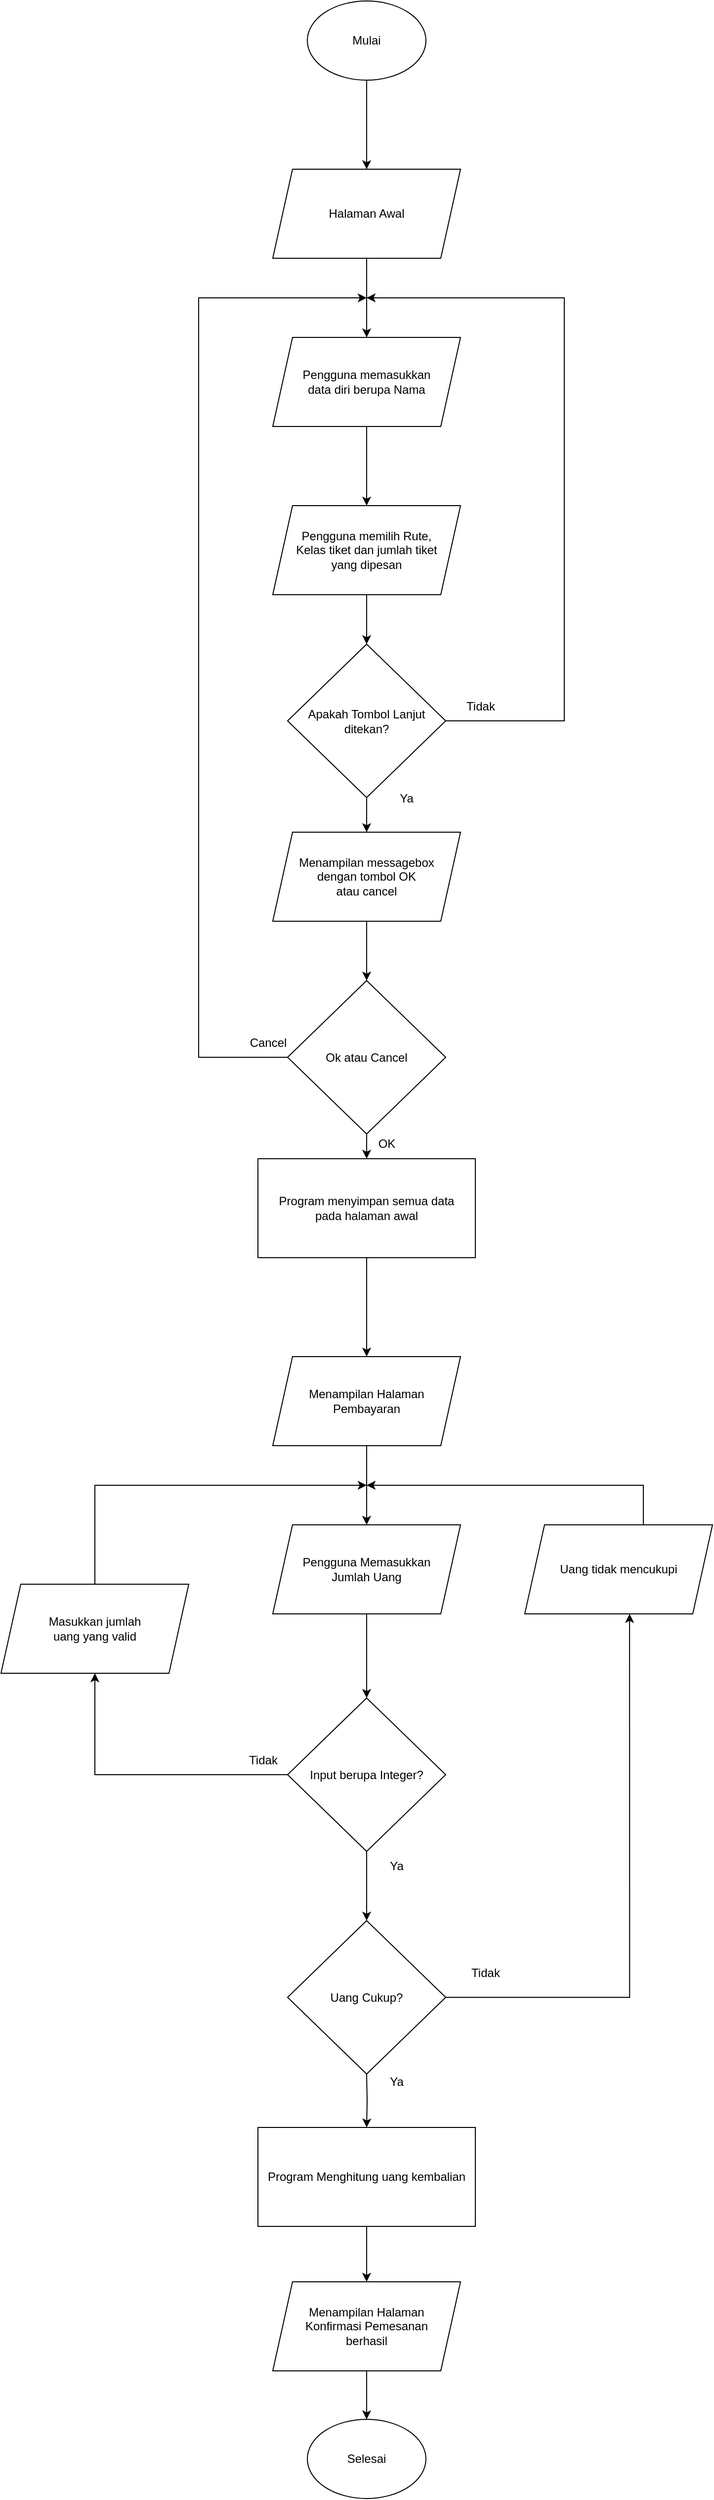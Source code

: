 <mxfile version="24.3.1" type="device">
  <diagram id="C5RBs43oDa-KdzZeNtuy" name="Page-1">
    <mxGraphModel dx="1318" dy="1767" grid="1" gridSize="10" guides="1" tooltips="1" connect="1" arrows="1" fold="1" page="1" pageScale="1" pageWidth="827" pageHeight="1169" math="0" shadow="0">
      <root>
        <mxCell id="WIyWlLk6GJQsqaUBKTNV-0" />
        <mxCell id="WIyWlLk6GJQsqaUBKTNV-1" parent="WIyWlLk6GJQsqaUBKTNV-0" />
        <mxCell id="qooZsIYU2UdWdq-zRQ_D-87" value="" style="edgeStyle=orthogonalEdgeStyle;rounded=0;orthogonalLoop=1;jettySize=auto;html=1;" edge="1" parent="WIyWlLk6GJQsqaUBKTNV-1" source="qooZsIYU2UdWdq-zRQ_D-85" target="qooZsIYU2UdWdq-zRQ_D-86">
          <mxGeometry relative="1" as="geometry" />
        </mxCell>
        <mxCell id="qooZsIYU2UdWdq-zRQ_D-85" value="Mulai" style="ellipse;whiteSpace=wrap;html=1;" vertex="1" parent="WIyWlLk6GJQsqaUBKTNV-1">
          <mxGeometry x="780" y="-40" width="120" height="80" as="geometry" />
        </mxCell>
        <mxCell id="qooZsIYU2UdWdq-zRQ_D-90" value="" style="edgeStyle=orthogonalEdgeStyle;rounded=0;orthogonalLoop=1;jettySize=auto;html=1;" edge="1" parent="WIyWlLk6GJQsqaUBKTNV-1" source="qooZsIYU2UdWdq-zRQ_D-86" target="qooZsIYU2UdWdq-zRQ_D-89">
          <mxGeometry relative="1" as="geometry" />
        </mxCell>
        <mxCell id="qooZsIYU2UdWdq-zRQ_D-86" value="Halaman Awal" style="shape=parallelogram;perimeter=parallelogramPerimeter;whiteSpace=wrap;html=1;fixedSize=1;" vertex="1" parent="WIyWlLk6GJQsqaUBKTNV-1">
          <mxGeometry x="745" y="130" width="190" height="90" as="geometry" />
        </mxCell>
        <mxCell id="qooZsIYU2UdWdq-zRQ_D-94" value="" style="edgeStyle=orthogonalEdgeStyle;rounded=0;orthogonalLoop=1;jettySize=auto;html=1;" edge="1" parent="WIyWlLk6GJQsqaUBKTNV-1" source="qooZsIYU2UdWdq-zRQ_D-89" target="qooZsIYU2UdWdq-zRQ_D-93">
          <mxGeometry relative="1" as="geometry" />
        </mxCell>
        <mxCell id="qooZsIYU2UdWdq-zRQ_D-89" value="&lt;div&gt;Pengguna memasukkan&lt;/div&gt;&lt;div&gt;data diri berupa Nama&lt;br&gt;&lt;/div&gt;" style="shape=parallelogram;perimeter=parallelogramPerimeter;whiteSpace=wrap;html=1;fixedSize=1;" vertex="1" parent="WIyWlLk6GJQsqaUBKTNV-1">
          <mxGeometry x="745" y="300" width="190" height="90" as="geometry" />
        </mxCell>
        <mxCell id="qooZsIYU2UdWdq-zRQ_D-98" value="" style="edgeStyle=orthogonalEdgeStyle;rounded=0;orthogonalLoop=1;jettySize=auto;html=1;" edge="1" parent="WIyWlLk6GJQsqaUBKTNV-1" source="qooZsIYU2UdWdq-zRQ_D-93" target="qooZsIYU2UdWdq-zRQ_D-97">
          <mxGeometry relative="1" as="geometry" />
        </mxCell>
        <mxCell id="qooZsIYU2UdWdq-zRQ_D-93" value="&lt;div&gt;Pengguna memilih Rute,&lt;br&gt;&lt;/div&gt;&lt;div&gt;Kelas tiket dan jumlah tiket&lt;/div&gt;&lt;div&gt;yang dipesan&lt;br&gt;&lt;/div&gt;" style="shape=parallelogram;perimeter=parallelogramPerimeter;whiteSpace=wrap;html=1;fixedSize=1;" vertex="1" parent="WIyWlLk6GJQsqaUBKTNV-1">
          <mxGeometry x="745" y="470" width="190" height="90" as="geometry" />
        </mxCell>
        <mxCell id="qooZsIYU2UdWdq-zRQ_D-100" value="" style="edgeStyle=orthogonalEdgeStyle;rounded=0;orthogonalLoop=1;jettySize=auto;html=1;" edge="1" parent="WIyWlLk6GJQsqaUBKTNV-1" source="qooZsIYU2UdWdq-zRQ_D-97">
          <mxGeometry relative="1" as="geometry">
            <mxPoint x="840" y="800" as="targetPoint" />
          </mxGeometry>
        </mxCell>
        <mxCell id="qooZsIYU2UdWdq-zRQ_D-104" style="edgeStyle=orthogonalEdgeStyle;rounded=0;orthogonalLoop=1;jettySize=auto;html=1;" edge="1" parent="WIyWlLk6GJQsqaUBKTNV-1">
          <mxGeometry relative="1" as="geometry">
            <mxPoint x="840" y="260" as="targetPoint" />
            <mxPoint x="890" y="687.5" as="sourcePoint" />
            <Array as="points">
              <mxPoint x="1040" y="688" />
              <mxPoint x="1040" y="260" />
              <mxPoint x="940" y="260" />
            </Array>
          </mxGeometry>
        </mxCell>
        <mxCell id="qooZsIYU2UdWdq-zRQ_D-97" value="&lt;div&gt;Apakah Tombol Lanjut&lt;/div&gt;&lt;div&gt;ditekan?&lt;br&gt;&lt;/div&gt;" style="rhombus;whiteSpace=wrap;html=1;" vertex="1" parent="WIyWlLk6GJQsqaUBKTNV-1">
          <mxGeometry x="760" y="610" width="160" height="155" as="geometry" />
        </mxCell>
        <mxCell id="qooZsIYU2UdWdq-zRQ_D-103" value="" style="edgeStyle=orthogonalEdgeStyle;rounded=0;orthogonalLoop=1;jettySize=auto;html=1;" edge="1" parent="WIyWlLk6GJQsqaUBKTNV-1" source="qooZsIYU2UdWdq-zRQ_D-101">
          <mxGeometry relative="1" as="geometry">
            <mxPoint x="840" y="950" as="targetPoint" />
          </mxGeometry>
        </mxCell>
        <mxCell id="qooZsIYU2UdWdq-zRQ_D-101" value="&lt;div&gt;Menampilan messagebox&lt;/div&gt;&lt;div&gt;dengan tombol OK&lt;/div&gt;&lt;div&gt;atau cancel&lt;br&gt;&lt;/div&gt;" style="shape=parallelogram;perimeter=parallelogramPerimeter;whiteSpace=wrap;html=1;fixedSize=1;" vertex="1" parent="WIyWlLk6GJQsqaUBKTNV-1">
          <mxGeometry x="745" y="800" width="190" height="90" as="geometry" />
        </mxCell>
        <mxCell id="qooZsIYU2UdWdq-zRQ_D-106" style="edgeStyle=orthogonalEdgeStyle;rounded=0;orthogonalLoop=1;jettySize=auto;html=1;" edge="1" parent="WIyWlLk6GJQsqaUBKTNV-1" source="qooZsIYU2UdWdq-zRQ_D-105">
          <mxGeometry relative="1" as="geometry">
            <mxPoint x="840" y="260" as="targetPoint" />
            <Array as="points">
              <mxPoint x="670" y="1028" />
            </Array>
          </mxGeometry>
        </mxCell>
        <mxCell id="qooZsIYU2UdWdq-zRQ_D-111" value="" style="edgeStyle=orthogonalEdgeStyle;rounded=0;orthogonalLoop=1;jettySize=auto;html=1;" edge="1" parent="WIyWlLk6GJQsqaUBKTNV-1" source="qooZsIYU2UdWdq-zRQ_D-105" target="qooZsIYU2UdWdq-zRQ_D-110">
          <mxGeometry relative="1" as="geometry" />
        </mxCell>
        <mxCell id="qooZsIYU2UdWdq-zRQ_D-105" value="Ok atau Cancel" style="rhombus;whiteSpace=wrap;html=1;" vertex="1" parent="WIyWlLk6GJQsqaUBKTNV-1">
          <mxGeometry x="760" y="950" width="160" height="155" as="geometry" />
        </mxCell>
        <mxCell id="qooZsIYU2UdWdq-zRQ_D-107" value="Tidak" style="text;html=1;align=center;verticalAlign=middle;resizable=0;points=[];autosize=1;strokeColor=none;fillColor=none;" vertex="1" parent="WIyWlLk6GJQsqaUBKTNV-1">
          <mxGeometry x="930" y="658" width="50" height="30" as="geometry" />
        </mxCell>
        <mxCell id="qooZsIYU2UdWdq-zRQ_D-108" value="&lt;div&gt;Ya&lt;/div&gt;&lt;div&gt;&lt;br&gt;&lt;/div&gt;" style="text;html=1;align=center;verticalAlign=middle;resizable=0;points=[];autosize=1;strokeColor=none;fillColor=none;" vertex="1" parent="WIyWlLk6GJQsqaUBKTNV-1">
          <mxGeometry x="860" y="753" width="40" height="40" as="geometry" />
        </mxCell>
        <mxCell id="qooZsIYU2UdWdq-zRQ_D-109" value="Cancel" style="text;html=1;align=center;verticalAlign=middle;resizable=0;points=[];autosize=1;strokeColor=none;fillColor=none;" vertex="1" parent="WIyWlLk6GJQsqaUBKTNV-1">
          <mxGeometry x="710" y="998" width="60" height="30" as="geometry" />
        </mxCell>
        <mxCell id="qooZsIYU2UdWdq-zRQ_D-113" value="" style="edgeStyle=orthogonalEdgeStyle;rounded=0;orthogonalLoop=1;jettySize=auto;html=1;" edge="1" parent="WIyWlLk6GJQsqaUBKTNV-1" source="qooZsIYU2UdWdq-zRQ_D-110">
          <mxGeometry relative="1" as="geometry">
            <mxPoint x="840" y="1330" as="targetPoint" />
          </mxGeometry>
        </mxCell>
        <mxCell id="qooZsIYU2UdWdq-zRQ_D-110" value="&lt;div&gt;Program menyimpan semua data&lt;/div&gt;&lt;div&gt;pada halaman awal&lt;br&gt;&lt;/div&gt;" style="whiteSpace=wrap;html=1;" vertex="1" parent="WIyWlLk6GJQsqaUBKTNV-1">
          <mxGeometry x="730" y="1130" width="220" height="100" as="geometry" />
        </mxCell>
        <mxCell id="qooZsIYU2UdWdq-zRQ_D-116" value="" style="edgeStyle=orthogonalEdgeStyle;rounded=0;orthogonalLoop=1;jettySize=auto;html=1;" edge="1" parent="WIyWlLk6GJQsqaUBKTNV-1" source="qooZsIYU2UdWdq-zRQ_D-114" target="qooZsIYU2UdWdq-zRQ_D-115">
          <mxGeometry relative="1" as="geometry" />
        </mxCell>
        <mxCell id="qooZsIYU2UdWdq-zRQ_D-114" value="&lt;div&gt;Menampilan Halaman&lt;/div&gt;&lt;div&gt;Pembayaran&lt;br&gt;&lt;/div&gt;" style="shape=parallelogram;perimeter=parallelogramPerimeter;whiteSpace=wrap;html=1;fixedSize=1;" vertex="1" parent="WIyWlLk6GJQsqaUBKTNV-1">
          <mxGeometry x="745" y="1330" width="190" height="90" as="geometry" />
        </mxCell>
        <mxCell id="qooZsIYU2UdWdq-zRQ_D-118" value="" style="edgeStyle=orthogonalEdgeStyle;rounded=0;orthogonalLoop=1;jettySize=auto;html=1;" edge="1" parent="WIyWlLk6GJQsqaUBKTNV-1" source="qooZsIYU2UdWdq-zRQ_D-115">
          <mxGeometry relative="1" as="geometry">
            <mxPoint x="840" y="1675" as="targetPoint" />
          </mxGeometry>
        </mxCell>
        <mxCell id="qooZsIYU2UdWdq-zRQ_D-115" value="&lt;div&gt;Pengguna Memasukkan&lt;/div&gt;&lt;div&gt;Jumlah Uang&lt;br&gt;&lt;/div&gt;" style="shape=parallelogram;perimeter=parallelogramPerimeter;whiteSpace=wrap;html=1;fixedSize=1;" vertex="1" parent="WIyWlLk6GJQsqaUBKTNV-1">
          <mxGeometry x="745" y="1500" width="190" height="90" as="geometry" />
        </mxCell>
        <mxCell id="qooZsIYU2UdWdq-zRQ_D-122" value="" style="edgeStyle=orthogonalEdgeStyle;rounded=0;orthogonalLoop=1;jettySize=auto;html=1;entryX=0.453;entryY=1.022;entryDx=0;entryDy=0;entryPerimeter=0;exitX=1;exitY=0.5;exitDx=0;exitDy=0;" edge="1" parent="WIyWlLk6GJQsqaUBKTNV-1" source="qooZsIYU2UdWdq-zRQ_D-119">
          <mxGeometry relative="1" as="geometry">
            <mxPoint x="930" y="1751.52" as="sourcePoint" />
            <mxPoint x="1106.07" y="1590" as="targetPoint" />
            <Array as="points">
              <mxPoint x="1106" y="1977" />
            </Array>
          </mxGeometry>
        </mxCell>
        <mxCell id="qooZsIYU2UdWdq-zRQ_D-130" style="edgeStyle=orthogonalEdgeStyle;rounded=0;orthogonalLoop=1;jettySize=auto;html=1;entryX=0.5;entryY=0;entryDx=0;entryDy=0;" edge="1" parent="WIyWlLk6GJQsqaUBKTNV-1" target="qooZsIYU2UdWdq-zRQ_D-127">
          <mxGeometry relative="1" as="geometry">
            <mxPoint x="840" y="2055" as="sourcePoint" />
          </mxGeometry>
        </mxCell>
        <mxCell id="qooZsIYU2UdWdq-zRQ_D-119" value="Uang Cukup?" style="rhombus;whiteSpace=wrap;html=1;" vertex="1" parent="WIyWlLk6GJQsqaUBKTNV-1">
          <mxGeometry x="760" y="1900" width="160" height="155" as="geometry" />
        </mxCell>
        <mxCell id="qooZsIYU2UdWdq-zRQ_D-124" style="edgeStyle=orthogonalEdgeStyle;rounded=0;orthogonalLoop=1;jettySize=auto;html=1;exitX=0.5;exitY=0.111;exitDx=0;exitDy=0;exitPerimeter=0;" edge="1" parent="WIyWlLk6GJQsqaUBKTNV-1" source="qooZsIYU2UdWdq-zRQ_D-123">
          <mxGeometry relative="1" as="geometry">
            <mxPoint x="840" y="1460" as="targetPoint" />
            <mxPoint x="1105" y="1320" as="sourcePoint" />
            <Array as="points">
              <mxPoint x="1120" y="1510" />
              <mxPoint x="1120" y="1460" />
            </Array>
          </mxGeometry>
        </mxCell>
        <mxCell id="qooZsIYU2UdWdq-zRQ_D-123" value="Uang tidak mencukupi" style="shape=parallelogram;perimeter=parallelogramPerimeter;whiteSpace=wrap;html=1;fixedSize=1;" vertex="1" parent="WIyWlLk6GJQsqaUBKTNV-1">
          <mxGeometry x="1000" y="1500" width="190" height="90" as="geometry" />
        </mxCell>
        <mxCell id="qooZsIYU2UdWdq-zRQ_D-131" style="edgeStyle=orthogonalEdgeStyle;rounded=0;orthogonalLoop=1;jettySize=auto;html=1;entryX=0.5;entryY=0;entryDx=0;entryDy=0;" edge="1" parent="WIyWlLk6GJQsqaUBKTNV-1" source="qooZsIYU2UdWdq-zRQ_D-127" target="qooZsIYU2UdWdq-zRQ_D-128">
          <mxGeometry relative="1" as="geometry" />
        </mxCell>
        <mxCell id="qooZsIYU2UdWdq-zRQ_D-127" value="&lt;div&gt;Program Menghitung uang kembalian&lt;br&gt;&lt;/div&gt;" style="whiteSpace=wrap;html=1;" vertex="1" parent="WIyWlLk6GJQsqaUBKTNV-1">
          <mxGeometry x="730" y="2109" width="220" height="100" as="geometry" />
        </mxCell>
        <mxCell id="qooZsIYU2UdWdq-zRQ_D-135" style="edgeStyle=orthogonalEdgeStyle;rounded=0;orthogonalLoop=1;jettySize=auto;html=1;entryX=0.5;entryY=0;entryDx=0;entryDy=0;" edge="1" parent="WIyWlLk6GJQsqaUBKTNV-1" source="qooZsIYU2UdWdq-zRQ_D-128" target="qooZsIYU2UdWdq-zRQ_D-133">
          <mxGeometry relative="1" as="geometry" />
        </mxCell>
        <mxCell id="qooZsIYU2UdWdq-zRQ_D-128" value="&lt;div&gt;Menampilan Halaman&lt;/div&gt;&lt;div&gt;Konfirmasi Pemesanan&lt;/div&gt;&lt;div&gt;berhasil&lt;br&gt;&lt;/div&gt;" style="shape=parallelogram;perimeter=parallelogramPerimeter;whiteSpace=wrap;html=1;fixedSize=1;" vertex="1" parent="WIyWlLk6GJQsqaUBKTNV-1">
          <mxGeometry x="745" y="2265" width="190" height="90" as="geometry" />
        </mxCell>
        <mxCell id="qooZsIYU2UdWdq-zRQ_D-133" value="Selesai" style="ellipse;whiteSpace=wrap;html=1;" vertex="1" parent="WIyWlLk6GJQsqaUBKTNV-1">
          <mxGeometry x="780" y="2404" width="120" height="80" as="geometry" />
        </mxCell>
        <mxCell id="qooZsIYU2UdWdq-zRQ_D-137" style="edgeStyle=orthogonalEdgeStyle;rounded=0;orthogonalLoop=1;jettySize=auto;html=1;" edge="1" parent="WIyWlLk6GJQsqaUBKTNV-1" source="qooZsIYU2UdWdq-zRQ_D-136" target="qooZsIYU2UdWdq-zRQ_D-119">
          <mxGeometry relative="1" as="geometry" />
        </mxCell>
        <mxCell id="qooZsIYU2UdWdq-zRQ_D-141" value="" style="edgeStyle=orthogonalEdgeStyle;rounded=0;orthogonalLoop=1;jettySize=auto;html=1;entryX=0.5;entryY=1;entryDx=0;entryDy=0;" edge="1" parent="WIyWlLk6GJQsqaUBKTNV-1" source="qooZsIYU2UdWdq-zRQ_D-136" target="qooZsIYU2UdWdq-zRQ_D-142">
          <mxGeometry relative="1" as="geometry">
            <mxPoint x="650" y="1752.5" as="targetPoint" />
          </mxGeometry>
        </mxCell>
        <mxCell id="qooZsIYU2UdWdq-zRQ_D-136" value="Input berupa Integer?" style="rhombus;whiteSpace=wrap;html=1;" vertex="1" parent="WIyWlLk6GJQsqaUBKTNV-1">
          <mxGeometry x="760" y="1675" width="160" height="155" as="geometry" />
        </mxCell>
        <mxCell id="qooZsIYU2UdWdq-zRQ_D-138" value="Tidak" style="text;html=1;align=center;verticalAlign=middle;resizable=0;points=[];autosize=1;strokeColor=none;fillColor=none;" vertex="1" parent="WIyWlLk6GJQsqaUBKTNV-1">
          <mxGeometry x="935" y="1938" width="50" height="30" as="geometry" />
        </mxCell>
        <mxCell id="qooZsIYU2UdWdq-zRQ_D-143" style="edgeStyle=orthogonalEdgeStyle;rounded=0;orthogonalLoop=1;jettySize=auto;html=1;" edge="1" parent="WIyWlLk6GJQsqaUBKTNV-1" source="qooZsIYU2UdWdq-zRQ_D-142">
          <mxGeometry relative="1" as="geometry">
            <mxPoint x="840" y="1460" as="targetPoint" />
            <Array as="points">
              <mxPoint x="565" y="1460" />
            </Array>
          </mxGeometry>
        </mxCell>
        <mxCell id="qooZsIYU2UdWdq-zRQ_D-142" value="&lt;div&gt;Masukkan jumlah&lt;/div&gt;&lt;div&gt;uang yang valid&lt;/div&gt;" style="shape=parallelogram;perimeter=parallelogramPerimeter;whiteSpace=wrap;html=1;fixedSize=1;" vertex="1" parent="WIyWlLk6GJQsqaUBKTNV-1">
          <mxGeometry x="470" y="1560" width="190" height="90" as="geometry" />
        </mxCell>
        <mxCell id="qooZsIYU2UdWdq-zRQ_D-144" value="&lt;div&gt;OK&lt;/div&gt;" style="text;html=1;align=center;verticalAlign=middle;resizable=0;points=[];autosize=1;strokeColor=none;fillColor=none;" vertex="1" parent="WIyWlLk6GJQsqaUBKTNV-1">
          <mxGeometry x="840" y="1100" width="40" height="30" as="geometry" />
        </mxCell>
        <mxCell id="qooZsIYU2UdWdq-zRQ_D-145" value="Ya" style="text;html=1;align=center;verticalAlign=middle;resizable=0;points=[];autosize=1;strokeColor=none;fillColor=none;" vertex="1" parent="WIyWlLk6GJQsqaUBKTNV-1">
          <mxGeometry x="850" y="2048" width="40" height="30" as="geometry" />
        </mxCell>
        <mxCell id="qooZsIYU2UdWdq-zRQ_D-146" value="Ya" style="text;html=1;align=center;verticalAlign=middle;resizable=0;points=[];autosize=1;strokeColor=none;fillColor=none;" vertex="1" parent="WIyWlLk6GJQsqaUBKTNV-1">
          <mxGeometry x="850" y="1830" width="40" height="30" as="geometry" />
        </mxCell>
        <mxCell id="qooZsIYU2UdWdq-zRQ_D-147" value="Tidak" style="text;html=1;align=center;verticalAlign=middle;resizable=0;points=[];autosize=1;strokeColor=none;fillColor=none;" vertex="1" parent="WIyWlLk6GJQsqaUBKTNV-1">
          <mxGeometry x="710" y="1723" width="50" height="30" as="geometry" />
        </mxCell>
      </root>
    </mxGraphModel>
  </diagram>
</mxfile>
